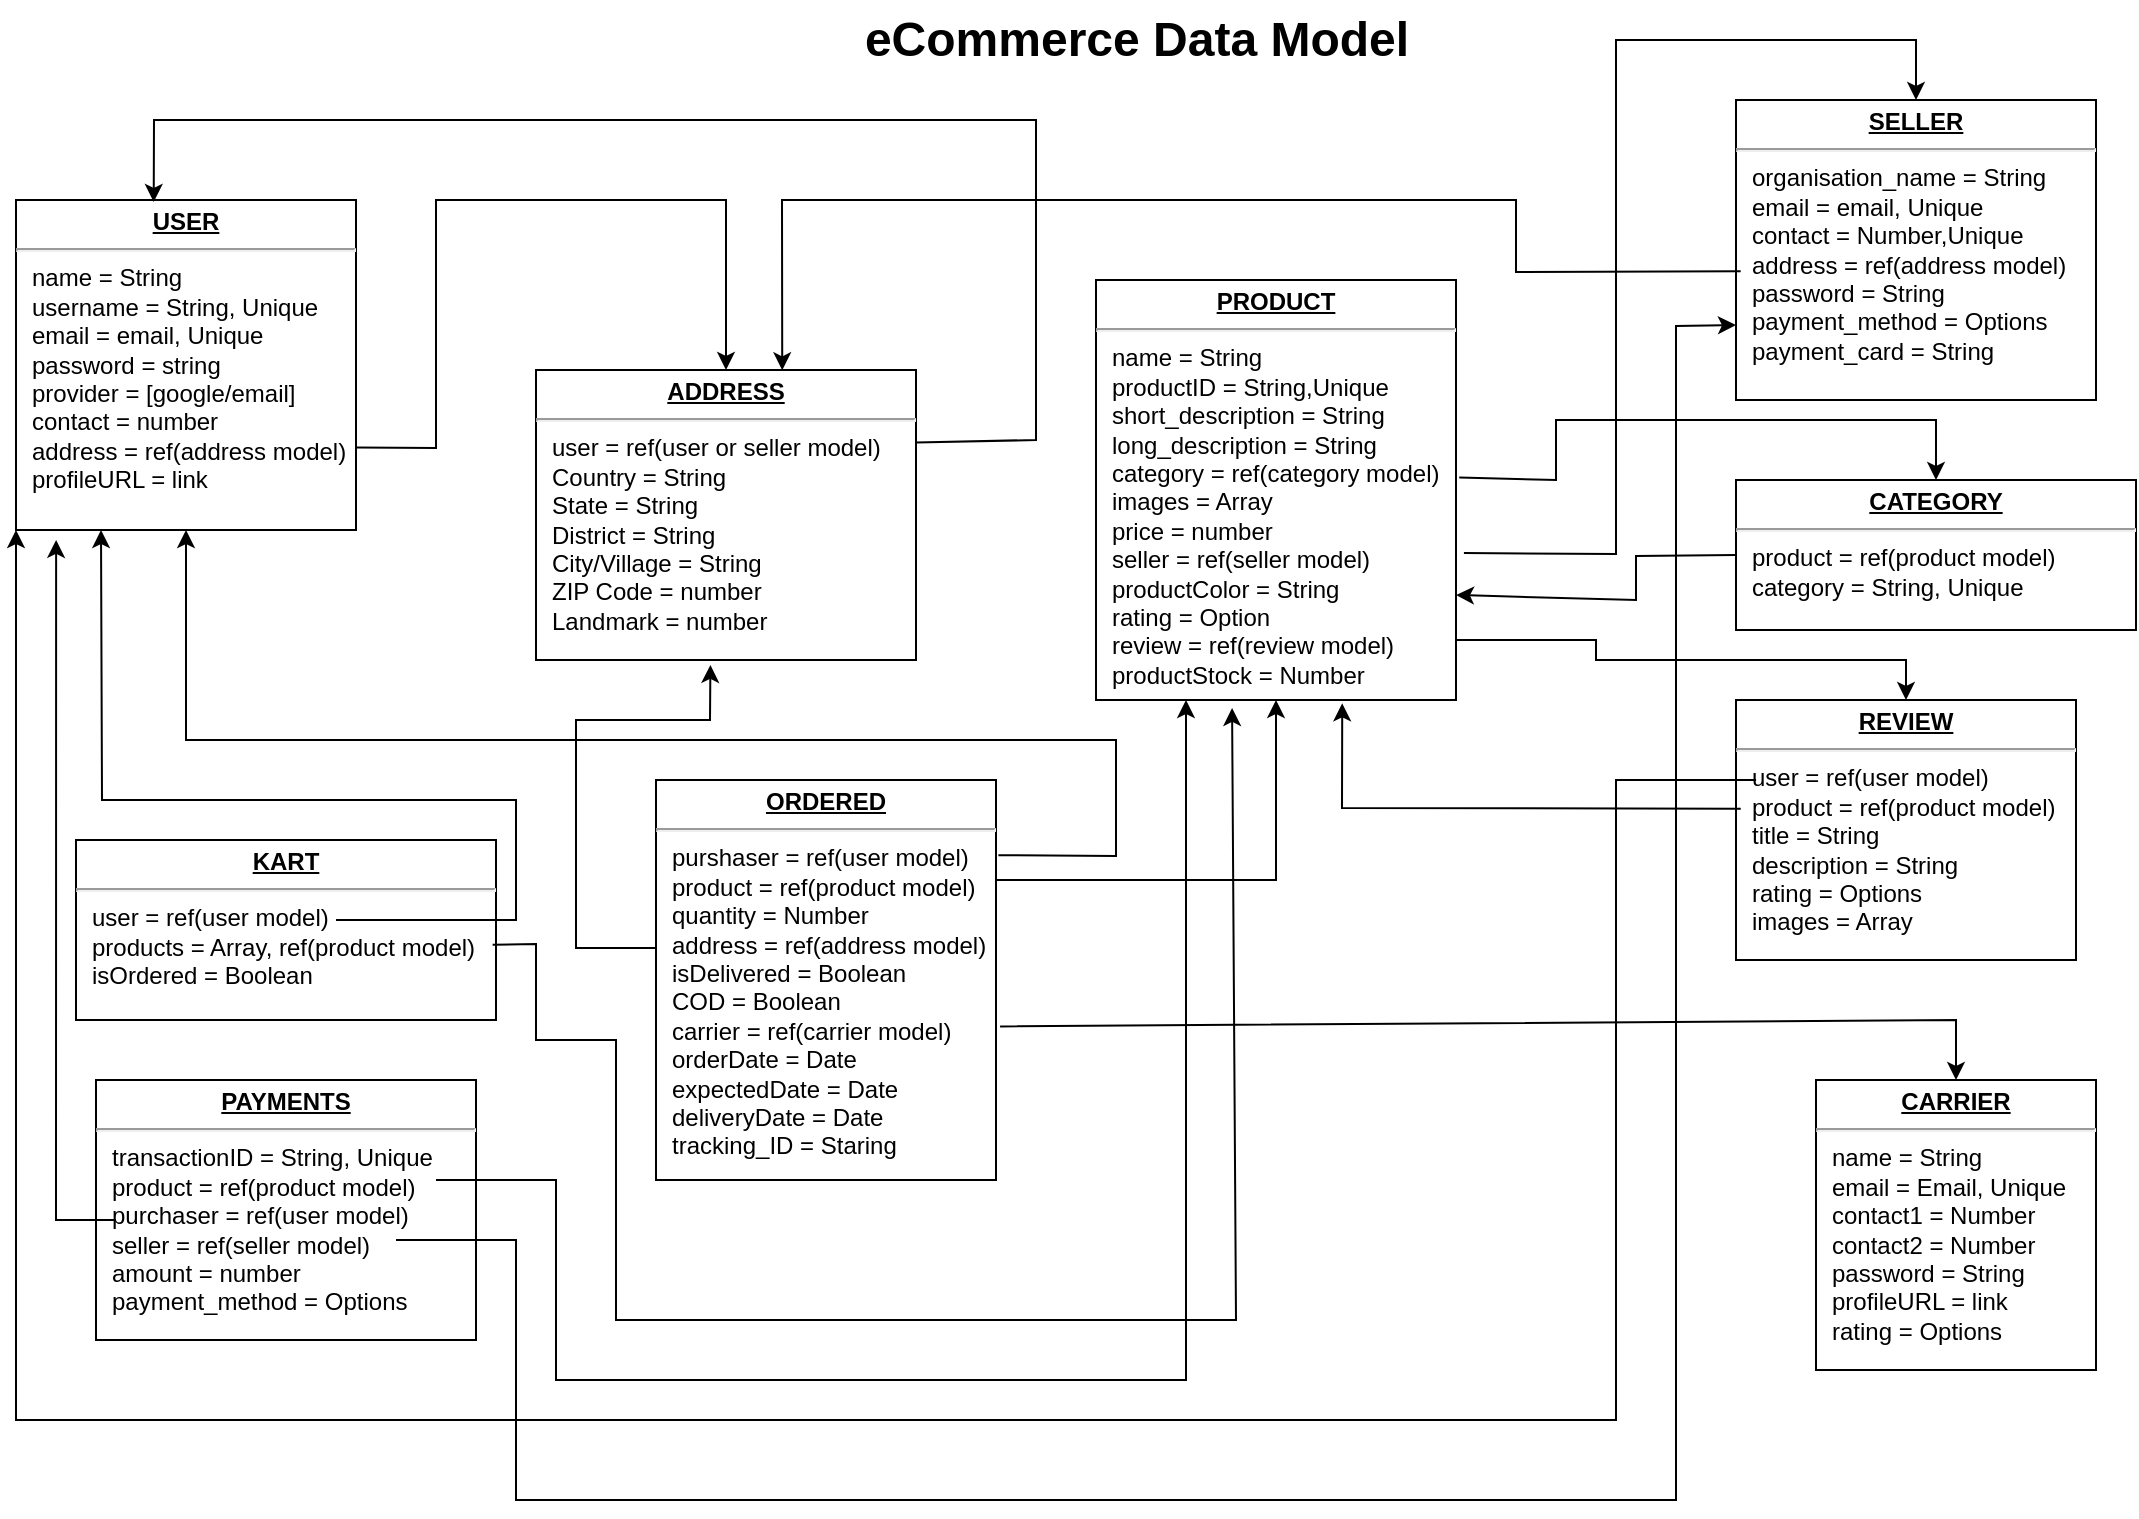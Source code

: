 <mxfile version="24.2.1" type="github">
  <diagram name="Page-1" id="a7904f86-f2b4-8e86-fa97-74104820619b">
    <mxGraphModel dx="1167" dy="624" grid="1" gridSize="10" guides="1" tooltips="1" connect="1" arrows="1" fold="1" page="1" pageScale="1" pageWidth="1100" pageHeight="850" background="none" math="0" shadow="0">
      <root>
        <mxCell id="0" />
        <mxCell id="1" parent="0" />
        <mxCell id="24794b860abc3c2d-1" value="&lt;p style=&quot;margin: 0px ; margin-top: 4px ; text-align: center ; text-decoration: underline&quot;&gt;&lt;b&gt;USER&lt;/b&gt;&lt;/p&gt;&lt;hr&gt;&lt;p style=&quot;margin: 0px ; margin-left: 8px&quot;&gt;name = String&lt;/p&gt;&lt;p style=&quot;margin: 0px ; margin-left: 8px&quot;&gt;username = String, Unique&lt;/p&gt;&lt;p style=&quot;margin: 0px ; margin-left: 8px&quot;&gt;email = email, Unique&lt;/p&gt;&lt;p style=&quot;margin: 0px ; margin-left: 8px&quot;&gt;password = string&lt;/p&gt;&lt;p style=&quot;margin: 0px ; margin-left: 8px&quot;&gt;provider = [google/email]&lt;br&gt;&lt;/p&gt;&lt;p style=&quot;margin: 0px ; margin-left: 8px&quot;&gt;contact = number&lt;/p&gt;&lt;p style=&quot;margin: 0px ; margin-left: 8px&quot;&gt;address = ref(address model)&lt;/p&gt;&lt;p style=&quot;margin: 0px ; margin-left: 8px&quot;&gt;profileURL = link&lt;/p&gt;&lt;p style=&quot;margin: 0px ; margin-left: 8px&quot;&gt;&lt;br&gt;&lt;/p&gt;&lt;p style=&quot;margin: 0px ; margin-left: 8px&quot;&gt;&lt;br&gt;&lt;/p&gt;" style="verticalAlign=top;align=left;overflow=fill;fontSize=12;fontFamily=Helvetica;html=1;rounded=0;shadow=0;comic=0;labelBackgroundColor=none;strokeWidth=1" parent="1" vertex="1">
          <mxGeometry x="10" y="120" width="170" height="165" as="geometry" />
        </mxCell>
        <mxCell id="24794b860abc3c2d-17" value="&lt;p style=&quot;margin: 0px ; margin-top: 4px ; text-align: center ; text-decoration: underline&quot;&gt;&lt;b&gt;ADDRESS&lt;/b&gt;&lt;/p&gt;&lt;hr&gt;&lt;p style=&quot;margin: 0px ; margin-left: 8px&quot;&gt;user = ref(user or seller model)&lt;/p&gt;&lt;p style=&quot;margin: 0px ; margin-left: 8px&quot;&gt;Country = String&lt;/p&gt;&lt;p style=&quot;margin: 0px ; margin-left: 8px&quot;&gt;State = String&lt;/p&gt;&lt;p style=&quot;margin: 0px ; margin-left: 8px&quot;&gt;District = String&lt;/p&gt;&lt;p style=&quot;margin: 0px ; margin-left: 8px&quot;&gt;City/Village = String&lt;/p&gt;&lt;p style=&quot;margin: 0px ; margin-left: 8px&quot;&gt;ZIP Code = number&lt;/p&gt;&lt;p style=&quot;margin: 0px ; margin-left: 8px&quot;&gt;Landmark = number&lt;/p&gt;&lt;p style=&quot;margin: 0px ; margin-left: 8px&quot;&gt;&lt;br&gt;&lt;/p&gt;" style="verticalAlign=top;align=left;overflow=fill;fontSize=12;fontFamily=Helvetica;html=1;rounded=0;shadow=0;comic=0;labelBackgroundColor=none;strokeWidth=1" parent="1" vertex="1">
          <mxGeometry x="270" y="205" width="190" height="145" as="geometry" />
        </mxCell>
        <mxCell id="24794b860abc3c2d-37" style="edgeStyle=orthogonalEdgeStyle;rounded=0;html=1;exitX=0;exitY=0.75;entryX=1;entryY=0.75;labelBackgroundColor=none;endArrow=none;endFill=0;endSize=8;fontFamily=Verdana;fontSize=12;align=left;" parent="1" target="24794b860abc3c2d-16" edge="1">
          <mxGeometry relative="1" as="geometry">
            <mxPoint x="220" y="595" as="sourcePoint" />
          </mxGeometry>
        </mxCell>
        <mxCell id="24794b860abc3c2d-38" style="edgeStyle=orthogonalEdgeStyle;rounded=0;html=1;exitX=0;exitY=0.5;entryX=1;entryY=0.5;labelBackgroundColor=none;endArrow=none;endFill=0;endSize=8;fontFamily=Verdana;fontSize=12;align=left;" parent="1" target="24794b860abc3c2d-16" edge="1">
          <mxGeometry relative="1" as="geometry">
            <mxPoint x="220" y="545" as="sourcePoint" />
          </mxGeometry>
        </mxCell>
        <mxCell id="24794b860abc3c2d-32" style="edgeStyle=orthogonalEdgeStyle;rounded=0;html=1;labelBackgroundColor=none;endArrow=none;endFill=0;endSize=8;fontFamily=Verdana;fontSize=12;align=left;exitX=1;exitY=0.5;" parent="1" source="24794b860abc3c2d-20" edge="1">
          <mxGeometry relative="1" as="geometry">
            <Array as="points">
              <mxPoint x="574" y="350" />
              <mxPoint x="574" y="476" />
            </Array>
            <mxPoint x="600" y="476" as="targetPoint" />
          </mxGeometry>
        </mxCell>
        <mxCell id="24794b860abc3c2d-33" style="edgeStyle=orthogonalEdgeStyle;rounded=0;html=1;exitX=1;exitY=0.5;entryX=0;entryY=0.75;labelBackgroundColor=none;endArrow=none;endFill=0;endSize=8;fontFamily=Verdana;fontSize=12;align=left;" parent="1" source="24794b860abc3c2d-21" edge="1">
          <mxGeometry relative="1" as="geometry">
            <Array as="points">
              <mxPoint x="575" y="555" />
              <mxPoint x="575" y="525" />
            </Array>
            <mxPoint x="600" y="525" as="targetPoint" />
          </mxGeometry>
        </mxCell>
        <mxCell id="24794b860abc3c2d-35" style="edgeStyle=orthogonalEdgeStyle;rounded=0;html=1;exitX=1;exitY=0.25;entryX=1;entryY=0.75;labelBackgroundColor=none;endArrow=none;endFill=0;endSize=8;fontFamily=Verdana;fontSize=12;align=left;" parent="1" target="24794b860abc3c2d-20" edge="1">
          <mxGeometry relative="1" as="geometry">
            <mxPoint x="550" y="510" as="sourcePoint" />
          </mxGeometry>
        </mxCell>
        <mxCell id="24794b860abc3c2d-47" style="edgeStyle=orthogonalEdgeStyle;rounded=0;html=1;exitX=0;exitY=0.25;entryX=1;entryY=0.75;labelBackgroundColor=none;endArrow=none;endFill=0;endSize=8;fontFamily=Verdana;fontSize=12;align=left;" parent="1" target="24794b860abc3c2d-18" edge="1">
          <mxGeometry relative="1" as="geometry">
            <mxPoint x="410" y="727.5" as="sourcePoint" />
          </mxGeometry>
        </mxCell>
        <mxCell id="24794b860abc3c2d-50" style="edgeStyle=orthogonalEdgeStyle;rounded=0;html=1;exitX=0;exitY=0.75;entryX=1.006;entryY=0.853;entryPerimeter=0;labelBackgroundColor=none;endArrow=none;endFill=0;endSize=8;fontFamily=Verdana;fontSize=12;align=left;" parent="1" target="24794b860abc3c2d-18" edge="1">
          <mxGeometry relative="1" as="geometry">
            <Array as="points">
              <mxPoint x="370" y="813" />
              <mxPoint x="370" y="615" />
            </Array>
            <mxPoint x="410" y="802.5" as="sourcePoint" />
          </mxGeometry>
        </mxCell>
        <mxCell id="24794b860abc3c2d-51" style="edgeStyle=orthogonalEdgeStyle;rounded=0;html=1;exitX=0;exitY=0.5;entryX=1;entryY=0.5;labelBackgroundColor=none;endArrow=none;endFill=0;endSize=8;fontFamily=Verdana;fontSize=12;align=left;" parent="1" target="24794b860abc3c2d-18" edge="1">
          <mxGeometry relative="1" as="geometry">
            <Array as="points">
              <mxPoint x="400" y="775" />
              <mxPoint x="400" y="545" />
            </Array>
            <mxPoint x="410" y="765" as="sourcePoint" />
          </mxGeometry>
        </mxCell>
        <mxCell id="24794b860abc3c2d-49" style="edgeStyle=orthogonalEdgeStyle;rounded=0;html=1;exitX=0;exitY=0.25;entryX=1;entryY=0.75;labelBackgroundColor=none;endArrow=none;endFill=0;endSize=8;fontFamily=Verdana;fontSize=12;align=left;" parent="1" target="24794b860abc3c2d-21" edge="1">
          <mxGeometry relative="1" as="geometry">
            <mxPoint x="600" y="702.5" as="sourcePoint" />
          </mxGeometry>
        </mxCell>
        <mxCell id="0Nts-k5CaeY8VRdiUJJG-1" value="" style="endArrow=classic;html=1;rounded=0;exitX=1;exitY=0.75;exitDx=0;exitDy=0;entryX=0.5;entryY=0;entryDx=0;entryDy=0;" edge="1" parent="1" source="24794b860abc3c2d-1" target="24794b860abc3c2d-17">
          <mxGeometry width="50" height="50" relative="1" as="geometry">
            <mxPoint x="370" y="290" as="sourcePoint" />
            <mxPoint x="340" y="120" as="targetPoint" />
            <Array as="points">
              <mxPoint x="220" y="244" />
              <mxPoint x="220" y="120" />
              <mxPoint x="365" y="120" />
            </Array>
          </mxGeometry>
        </mxCell>
        <mxCell id="0Nts-k5CaeY8VRdiUJJG-2" value="" style="endArrow=classic;html=1;rounded=0;exitX=1;exitY=0.25;exitDx=0;exitDy=0;entryX=0.405;entryY=0.006;entryDx=0;entryDy=0;entryPerimeter=0;" edge="1" parent="1" source="24794b860abc3c2d-17" target="24794b860abc3c2d-1">
          <mxGeometry width="50" height="50" relative="1" as="geometry">
            <mxPoint x="370" y="290" as="sourcePoint" />
            <mxPoint x="80" y="200" as="targetPoint" />
            <Array as="points">
              <mxPoint x="520" y="240" />
              <mxPoint x="520" y="80" />
              <mxPoint x="300" y="80" />
              <mxPoint x="79" y="80" />
            </Array>
          </mxGeometry>
        </mxCell>
        <mxCell id="0Nts-k5CaeY8VRdiUJJG-6" value="&lt;p style=&quot;margin: 0px ; margin-top: 4px ; text-align: center ; text-decoration: underline&quot;&gt;&lt;b&gt;PRODUCT&lt;/b&gt;&lt;/p&gt;&lt;hr&gt;&lt;p style=&quot;margin: 0px ; margin-left: 8px&quot;&gt;name = String&lt;/p&gt;&lt;p style=&quot;margin: 0px ; margin-left: 8px&quot;&gt;productID = String,Unique&lt;/p&gt;&lt;p style=&quot;margin: 0px ; margin-left: 8px&quot;&gt;short_description = String&lt;/p&gt;&lt;p style=&quot;margin: 0px ; margin-left: 8px&quot;&gt;long_description = String&lt;/p&gt;&lt;p style=&quot;margin: 0px ; margin-left: 8px&quot;&gt;category = ref(category model)&lt;/p&gt;&lt;p style=&quot;margin: 0px ; margin-left: 8px&quot;&gt;images = Array&lt;/p&gt;&lt;p style=&quot;margin: 0px ; margin-left: 8px&quot;&gt;price = number&lt;/p&gt;&lt;p style=&quot;margin: 0px ; margin-left: 8px&quot;&gt;seller = ref(seller model)&lt;/p&gt;&lt;p style=&quot;margin: 0px ; margin-left: 8px&quot;&gt;productColor = String&lt;/p&gt;&lt;p style=&quot;margin: 0px ; margin-left: 8px&quot;&gt;rating = Option&lt;/p&gt;&lt;p style=&quot;margin: 0px ; margin-left: 8px&quot;&gt;review = ref(review model)&lt;/p&gt;&lt;p style=&quot;margin: 0px ; margin-left: 8px&quot;&gt;productStock = Number&lt;/p&gt;" style="verticalAlign=top;align=left;overflow=fill;fontSize=12;fontFamily=Helvetica;html=1;rounded=0;shadow=0;comic=0;labelBackgroundColor=none;strokeWidth=1" vertex="1" parent="1">
          <mxGeometry x="550" y="160" width="180" height="210" as="geometry" />
        </mxCell>
        <mxCell id="0Nts-k5CaeY8VRdiUJJG-7" value="&lt;p style=&quot;margin: 0px ; margin-top: 4px ; text-align: center ; text-decoration: underline&quot;&gt;&lt;b&gt;CATEGORY&lt;/b&gt;&lt;/p&gt;&lt;hr&gt;&lt;p style=&quot;margin: 0px ; margin-left: 8px&quot;&gt;product = ref(product model)&lt;/p&gt;&lt;p style=&quot;margin: 0px ; margin-left: 8px&quot;&gt;category = String, Unique&lt;/p&gt;&lt;p style=&quot;margin: 0px ; margin-left: 8px&quot;&gt;&lt;br&gt;&lt;/p&gt;" style="verticalAlign=top;align=left;overflow=fill;fontSize=12;fontFamily=Helvetica;html=1;rounded=0;shadow=0;comic=0;labelBackgroundColor=none;strokeWidth=1" vertex="1" parent="1">
          <mxGeometry x="870" y="260" width="200" height="75" as="geometry" />
        </mxCell>
        <mxCell id="0Nts-k5CaeY8VRdiUJJG-8" value="&lt;p style=&quot;margin: 0px ; margin-top: 4px ; text-align: center ; text-decoration: underline&quot;&gt;&lt;b&gt;ORDERED&lt;/b&gt;&lt;/p&gt;&lt;hr&gt;&lt;p style=&quot;margin: 0px ; margin-left: 8px&quot;&gt;purshaser = ref(user model)&lt;/p&gt;&lt;p style=&quot;margin: 0px ; margin-left: 8px&quot;&gt;product = ref(product model)&lt;/p&gt;&lt;p style=&quot;margin: 0px ; margin-left: 8px&quot;&gt;quantity = Number&lt;/p&gt;&lt;p style=&quot;margin: 0px ; margin-left: 8px&quot;&gt;address = ref(address model)&lt;/p&gt;&lt;p style=&quot;margin: 0px ; margin-left: 8px&quot;&gt;isDelivered = Boolean&amp;nbsp;&lt;/p&gt;&lt;p style=&quot;margin: 0px ; margin-left: 8px&quot;&gt;COD = Boolean&lt;/p&gt;&lt;p style=&quot;margin: 0px ; margin-left: 8px&quot;&gt;carrier = ref(carrier model)&lt;/p&gt;&lt;p style=&quot;margin: 0px ; margin-left: 8px&quot;&gt;orderDate = Date&lt;/p&gt;&lt;p style=&quot;margin: 0px ; margin-left: 8px&quot;&gt;expectedDate = Date&lt;/p&gt;&lt;p style=&quot;margin: 0px ; margin-left: 8px&quot;&gt;deliveryDate = Date&lt;/p&gt;&lt;p style=&quot;margin: 0px ; margin-left: 8px&quot;&gt;tracking_ID = Staring&lt;/p&gt;" style="verticalAlign=top;align=left;overflow=fill;fontSize=12;fontFamily=Helvetica;html=1;rounded=0;shadow=0;comic=0;labelBackgroundColor=none;strokeWidth=1" vertex="1" parent="1">
          <mxGeometry x="330" y="410" width="170" height="200" as="geometry" />
        </mxCell>
        <mxCell id="0Nts-k5CaeY8VRdiUJJG-9" value="&lt;p style=&quot;margin: 0px ; margin-top: 4px ; text-align: center ; text-decoration: underline&quot;&gt;&lt;b&gt;KART&lt;/b&gt;&lt;/p&gt;&lt;hr&gt;&lt;p style=&quot;margin: 0px ; margin-left: 8px&quot;&gt;user = ref(user model)&lt;/p&gt;&lt;p style=&quot;margin: 0px ; margin-left: 8px&quot;&gt;products = Array, ref(product model)&lt;/p&gt;&lt;p style=&quot;margin: 0px ; margin-left: 8px&quot;&gt;isOrdered = Boolean&lt;/p&gt;&lt;p style=&quot;margin: 0px ; margin-left: 8px&quot;&gt;&lt;br&gt;&lt;/p&gt;" style="verticalAlign=top;align=left;overflow=fill;fontSize=12;fontFamily=Helvetica;html=1;rounded=0;shadow=0;comic=0;labelBackgroundColor=none;strokeWidth=1" vertex="1" parent="1">
          <mxGeometry x="40" y="440" width="210" height="90" as="geometry" />
        </mxCell>
        <mxCell id="0Nts-k5CaeY8VRdiUJJG-10" value="&lt;p style=&quot;margin: 0px ; margin-top: 4px ; text-align: center ; text-decoration: underline&quot;&gt;&lt;b&gt;SELLER&lt;/b&gt;&lt;/p&gt;&lt;hr&gt;&lt;p style=&quot;margin: 0px ; margin-left: 8px&quot;&gt;organisation_name = String&lt;/p&gt;&lt;p style=&quot;margin: 0px ; margin-left: 8px&quot;&gt;email = email, Unique&lt;/p&gt;&lt;p style=&quot;margin: 0px ; margin-left: 8px&quot;&gt;contact = Number,Unique&lt;/p&gt;&lt;p style=&quot;margin: 0px ; margin-left: 8px&quot;&gt;address = ref(address model)&lt;/p&gt;&lt;p style=&quot;margin: 0px ; margin-left: 8px&quot;&gt;password = String&lt;/p&gt;&lt;p style=&quot;margin: 0px ; margin-left: 8px&quot;&gt;payment_method = Options&lt;/p&gt;&lt;p style=&quot;margin: 0px ; margin-left: 8px&quot;&gt;payment_card = String&lt;/p&gt;" style="verticalAlign=top;align=left;overflow=fill;fontSize=12;fontFamily=Helvetica;html=1;rounded=0;shadow=0;comic=0;labelBackgroundColor=none;strokeWidth=1" vertex="1" parent="1">
          <mxGeometry x="870" y="70" width="180" height="150" as="geometry" />
        </mxCell>
        <mxCell id="0Nts-k5CaeY8VRdiUJJG-11" value="&lt;p style=&quot;margin: 0px ; margin-top: 4px ; text-align: center ; text-decoration: underline&quot;&gt;&lt;b&gt;REVIEW&lt;/b&gt;&lt;/p&gt;&lt;hr&gt;&lt;p style=&quot;margin: 0px ; margin-left: 8px&quot;&gt;user = ref(user model)&lt;/p&gt;&lt;p style=&quot;margin: 0px ; margin-left: 8px&quot;&gt;product = ref(product model)&lt;/p&gt;&lt;p style=&quot;margin: 0px ; margin-left: 8px&quot;&gt;title = String&lt;/p&gt;&lt;p style=&quot;margin: 0px ; margin-left: 8px&quot;&gt;description = String&lt;/p&gt;&lt;p style=&quot;margin: 0px ; margin-left: 8px&quot;&gt;rating = Options&lt;/p&gt;&lt;p style=&quot;margin: 0px ; margin-left: 8px&quot;&gt;images = Array&lt;/p&gt;" style="verticalAlign=top;align=left;overflow=fill;fontSize=12;fontFamily=Helvetica;html=1;rounded=0;shadow=0;comic=0;labelBackgroundColor=none;strokeWidth=1" vertex="1" parent="1">
          <mxGeometry x="870" y="370" width="170" height="130" as="geometry" />
        </mxCell>
        <mxCell id="0Nts-k5CaeY8VRdiUJJG-12" value="&lt;p style=&quot;margin: 0px ; margin-top: 4px ; text-align: center ; text-decoration: underline&quot;&gt;&lt;b&gt;PAYMENTS&lt;/b&gt;&lt;/p&gt;&lt;hr&gt;&lt;p style=&quot;margin: 0px ; margin-left: 8px&quot;&gt;transactionID = String, Unique&lt;/p&gt;&lt;p style=&quot;margin: 0px ; margin-left: 8px&quot;&gt;product = ref(product model)&lt;/p&gt;&lt;p style=&quot;margin: 0px ; margin-left: 8px&quot;&gt;purchaser = ref(user model)&lt;/p&gt;&lt;p style=&quot;margin: 0px ; margin-left: 8px&quot;&gt;seller = ref(seller model)&lt;/p&gt;&lt;p style=&quot;margin: 0px ; margin-left: 8px&quot;&gt;amount = number&lt;/p&gt;&lt;p style=&quot;margin: 0px ; margin-left: 8px&quot;&gt;payment_method = Options&lt;/p&gt;&lt;p style=&quot;margin: 0px ; margin-left: 8px&quot;&gt;&lt;br&gt;&lt;/p&gt;" style="verticalAlign=top;align=left;overflow=fill;fontSize=12;fontFamily=Helvetica;html=1;rounded=0;shadow=0;comic=0;labelBackgroundColor=none;strokeWidth=1" vertex="1" parent="1">
          <mxGeometry x="50" y="560" width="190" height="130" as="geometry" />
        </mxCell>
        <mxCell id="0Nts-k5CaeY8VRdiUJJG-13" value="&lt;p style=&quot;margin: 0px ; margin-top: 4px ; text-align: center ; text-decoration: underline&quot;&gt;&lt;b&gt;CARRIER&lt;/b&gt;&lt;/p&gt;&lt;hr&gt;&lt;p style=&quot;margin: 0px ; margin-left: 8px&quot;&gt;name = String&lt;/p&gt;&lt;p style=&quot;margin: 0px ; margin-left: 8px&quot;&gt;email = Email, Unique&lt;/p&gt;&lt;p style=&quot;margin: 0px ; margin-left: 8px&quot;&gt;contact1 = Number&lt;/p&gt;&lt;p style=&quot;margin: 0px ; margin-left: 8px&quot;&gt;contact2 = Number&lt;/p&gt;&lt;p style=&quot;margin: 0px ; margin-left: 8px&quot;&gt;password = String&lt;/p&gt;&lt;p style=&quot;margin: 0px ; margin-left: 8px&quot;&gt;profileURL = link&lt;/p&gt;&lt;p style=&quot;margin: 0px ; margin-left: 8px&quot;&gt;rating = Options&lt;/p&gt;&lt;p style=&quot;margin: 0px ; margin-left: 8px&quot;&gt;&lt;br&gt;&lt;/p&gt;" style="verticalAlign=top;align=left;overflow=fill;fontSize=12;fontFamily=Helvetica;html=1;rounded=0;shadow=0;comic=0;labelBackgroundColor=none;strokeWidth=1" vertex="1" parent="1">
          <mxGeometry x="910" y="560" width="140" height="145" as="geometry" />
        </mxCell>
        <mxCell id="0Nts-k5CaeY8VRdiUJJG-14" value="" style="endArrow=classic;html=1;rounded=0;exitX=1.022;exitY=0.65;exitDx=0;exitDy=0;exitPerimeter=0;entryX=0.5;entryY=0;entryDx=0;entryDy=0;" edge="1" parent="1" source="0Nts-k5CaeY8VRdiUJJG-6" target="0Nts-k5CaeY8VRdiUJJG-10">
          <mxGeometry width="50" height="50" relative="1" as="geometry">
            <mxPoint x="550" y="310" as="sourcePoint" />
            <mxPoint x="600" y="260" as="targetPoint" />
            <Array as="points">
              <mxPoint x="810" y="297" />
              <mxPoint x="810" y="40" />
              <mxPoint x="960" y="40" />
            </Array>
          </mxGeometry>
        </mxCell>
        <mxCell id="0Nts-k5CaeY8VRdiUJJG-15" value="" style="endArrow=classic;html=1;rounded=0;entryX=0.5;entryY=0;entryDx=0;entryDy=0;" edge="1" parent="1" target="0Nts-k5CaeY8VRdiUJJG-11">
          <mxGeometry width="50" height="50" relative="1" as="geometry">
            <mxPoint x="730" y="340" as="sourcePoint" />
            <mxPoint x="790" y="290" as="targetPoint" />
            <Array as="points">
              <mxPoint x="800" y="340" />
              <mxPoint x="800" y="350" />
              <mxPoint x="955" y="350" />
            </Array>
          </mxGeometry>
        </mxCell>
        <mxCell id="0Nts-k5CaeY8VRdiUJJG-16" value="" style="endArrow=classic;html=1;rounded=0;exitX=1.009;exitY=0.47;exitDx=0;exitDy=0;entryX=0.5;entryY=0;entryDx=0;entryDy=0;exitPerimeter=0;" edge="1" parent="1" source="0Nts-k5CaeY8VRdiUJJG-6" target="0Nts-k5CaeY8VRdiUJJG-7">
          <mxGeometry width="50" height="50" relative="1" as="geometry">
            <mxPoint x="740" y="340" as="sourcePoint" />
            <mxPoint x="790" y="290" as="targetPoint" />
            <Array as="points">
              <mxPoint x="780" y="260" />
              <mxPoint x="780" y="230" />
              <mxPoint x="970" y="230" />
            </Array>
          </mxGeometry>
        </mxCell>
        <mxCell id="0Nts-k5CaeY8VRdiUJJG-17" value="" style="endArrow=classic;html=1;rounded=0;entryX=0.5;entryY=1;entryDx=0;entryDy=0;exitX=1.007;exitY=0.188;exitDx=0;exitDy=0;exitPerimeter=0;" edge="1" parent="1" source="0Nts-k5CaeY8VRdiUJJG-8" target="24794b860abc3c2d-1">
          <mxGeometry width="50" height="50" relative="1" as="geometry">
            <mxPoint x="500" y="450" as="sourcePoint" />
            <mxPoint x="540" y="310" as="targetPoint" />
            <Array as="points">
              <mxPoint x="560" y="448" />
              <mxPoint x="560" y="390" />
              <mxPoint x="95" y="390" />
            </Array>
          </mxGeometry>
        </mxCell>
        <mxCell id="0Nts-k5CaeY8VRdiUJJG-18" value="" style="endArrow=classic;html=1;rounded=0;exitX=1;exitY=0.25;exitDx=0;exitDy=0;entryX=0.5;entryY=1;entryDx=0;entryDy=0;" edge="1" parent="1" source="0Nts-k5CaeY8VRdiUJJG-8" target="0Nts-k5CaeY8VRdiUJJG-6">
          <mxGeometry width="50" height="50" relative="1" as="geometry">
            <mxPoint x="490" y="360" as="sourcePoint" />
            <mxPoint x="540" y="310" as="targetPoint" />
            <Array as="points">
              <mxPoint x="640" y="460" />
            </Array>
          </mxGeometry>
        </mxCell>
        <mxCell id="0Nts-k5CaeY8VRdiUJJG-19" value="" style="endArrow=classic;html=1;rounded=0;exitX=0;exitY=0.42;exitDx=0;exitDy=0;exitPerimeter=0;entryX=0.459;entryY=1.017;entryDx=0;entryDy=0;entryPerimeter=0;" edge="1" parent="1" source="0Nts-k5CaeY8VRdiUJJG-8" target="24794b860abc3c2d-17">
          <mxGeometry width="50" height="50" relative="1" as="geometry">
            <mxPoint x="490" y="410" as="sourcePoint" />
            <mxPoint x="540" y="360" as="targetPoint" />
            <Array as="points">
              <mxPoint x="290" y="494" />
              <mxPoint x="290" y="380" />
              <mxPoint x="357" y="380" />
            </Array>
          </mxGeometry>
        </mxCell>
        <mxCell id="0Nts-k5CaeY8VRdiUJJG-20" value="" style="endArrow=classic;html=1;rounded=0;exitX=1.012;exitY=0.616;exitDx=0;exitDy=0;exitPerimeter=0;entryX=0.5;entryY=0;entryDx=0;entryDy=0;" edge="1" parent="1" source="0Nts-k5CaeY8VRdiUJJG-8" target="0Nts-k5CaeY8VRdiUJJG-13">
          <mxGeometry width="50" height="50" relative="1" as="geometry">
            <mxPoint x="600" y="460" as="sourcePoint" />
            <mxPoint x="650" y="410" as="targetPoint" />
            <Array as="points">
              <mxPoint x="980" y="530" />
            </Array>
          </mxGeometry>
        </mxCell>
        <mxCell id="0Nts-k5CaeY8VRdiUJJG-21" value="" style="endArrow=classic;html=1;rounded=0;exitX=0.619;exitY=0.444;exitDx=0;exitDy=0;exitPerimeter=0;entryX=0.25;entryY=1;entryDx=0;entryDy=0;" edge="1" parent="1" source="0Nts-k5CaeY8VRdiUJJG-9" target="24794b860abc3c2d-1">
          <mxGeometry width="50" height="50" relative="1" as="geometry">
            <mxPoint x="360" y="470" as="sourcePoint" />
            <mxPoint x="410" y="420" as="targetPoint" />
            <Array as="points">
              <mxPoint x="260" y="480" />
              <mxPoint x="260" y="420" />
              <mxPoint x="53" y="420" />
            </Array>
          </mxGeometry>
        </mxCell>
        <mxCell id="0Nts-k5CaeY8VRdiUJJG-22" value="" style="endArrow=classic;html=1;rounded=0;exitX=0.992;exitY=0.582;exitDx=0;exitDy=0;exitPerimeter=0;entryX=0.378;entryY=1.019;entryDx=0;entryDy=0;entryPerimeter=0;" edge="1" parent="1" source="0Nts-k5CaeY8VRdiUJJG-9" target="0Nts-k5CaeY8VRdiUJJG-6">
          <mxGeometry width="50" height="50" relative="1" as="geometry">
            <mxPoint x="360" y="470" as="sourcePoint" />
            <mxPoint x="410" y="420" as="targetPoint" />
            <Array as="points">
              <mxPoint x="270" y="492" />
              <mxPoint x="270" y="540" />
              <mxPoint x="310" y="540" />
              <mxPoint x="310" y="680" />
              <mxPoint x="620" y="680" />
            </Array>
          </mxGeometry>
        </mxCell>
        <mxCell id="0Nts-k5CaeY8VRdiUJJG-23" value="" style="endArrow=classic;html=1;rounded=0;exitX=0.014;exitY=0.418;exitDx=0;exitDy=0;exitPerimeter=0;entryX=0.684;entryY=1.008;entryDx=0;entryDy=0;entryPerimeter=0;" edge="1" parent="1" source="0Nts-k5CaeY8VRdiUJJG-11" target="0Nts-k5CaeY8VRdiUJJG-6">
          <mxGeometry width="50" height="50" relative="1" as="geometry">
            <mxPoint x="500" y="380" as="sourcePoint" />
            <mxPoint x="550" y="330" as="targetPoint" />
            <Array as="points">
              <mxPoint x="673" y="424" />
            </Array>
          </mxGeometry>
        </mxCell>
        <mxCell id="0Nts-k5CaeY8VRdiUJJG-24" value="" style="endArrow=classic;html=1;rounded=0;exitX=0;exitY=0.5;exitDx=0;exitDy=0;entryX=1;entryY=0.75;entryDx=0;entryDy=0;" edge="1" parent="1" source="0Nts-k5CaeY8VRdiUJJG-7" target="0Nts-k5CaeY8VRdiUJJG-6">
          <mxGeometry width="50" height="50" relative="1" as="geometry">
            <mxPoint x="500" y="380" as="sourcePoint" />
            <mxPoint x="550" y="330" as="targetPoint" />
            <Array as="points">
              <mxPoint x="820" y="298" />
              <mxPoint x="820" y="320" />
            </Array>
          </mxGeometry>
        </mxCell>
        <mxCell id="0Nts-k5CaeY8VRdiUJJG-25" value="" style="endArrow=classic;html=1;rounded=0;exitX=0.059;exitY=0.308;exitDx=0;exitDy=0;exitPerimeter=0;entryX=0;entryY=1;entryDx=0;entryDy=0;" edge="1" parent="1" source="0Nts-k5CaeY8VRdiUJJG-11" target="24794b860abc3c2d-1">
          <mxGeometry width="50" height="50" relative="1" as="geometry">
            <mxPoint x="500" y="530" as="sourcePoint" />
            <mxPoint x="550" y="480" as="targetPoint" />
            <Array as="points">
              <mxPoint x="810" y="410" />
              <mxPoint x="810" y="730" />
              <mxPoint x="10" y="730" />
            </Array>
          </mxGeometry>
        </mxCell>
        <mxCell id="0Nts-k5CaeY8VRdiUJJG-26" value="" style="endArrow=classic;html=1;rounded=0;exitX=0.013;exitY=0.571;exitDx=0;exitDy=0;exitPerimeter=0;entryX=0.648;entryY=0.001;entryDx=0;entryDy=0;entryPerimeter=0;" edge="1" parent="1" source="0Nts-k5CaeY8VRdiUJJG-10" target="24794b860abc3c2d-17">
          <mxGeometry width="50" height="50" relative="1" as="geometry">
            <mxPoint x="500" y="300" as="sourcePoint" />
            <mxPoint x="550" y="250" as="targetPoint" />
            <Array as="points">
              <mxPoint x="760" y="156" />
              <mxPoint x="760" y="120" />
              <mxPoint x="393" y="120" />
            </Array>
          </mxGeometry>
        </mxCell>
        <mxCell id="0Nts-k5CaeY8VRdiUJJG-27" value="" style="endArrow=classic;html=1;rounded=0;entryX=0.118;entryY=1.03;entryDx=0;entryDy=0;entryPerimeter=0;" edge="1" parent="1" target="24794b860abc3c2d-1">
          <mxGeometry width="50" height="50" relative="1" as="geometry">
            <mxPoint x="60" y="630" as="sourcePoint" />
            <mxPoint x="550" y="510" as="targetPoint" />
            <Array as="points">
              <mxPoint x="30" y="630" />
            </Array>
          </mxGeometry>
        </mxCell>
        <mxCell id="0Nts-k5CaeY8VRdiUJJG-28" value="" style="endArrow=classic;html=1;rounded=0;entryX=0.25;entryY=1;entryDx=0;entryDy=0;" edge="1" parent="1" target="0Nts-k5CaeY8VRdiUJJG-6">
          <mxGeometry width="50" height="50" relative="1" as="geometry">
            <mxPoint x="220" y="610" as="sourcePoint" />
            <mxPoint x="550" y="510" as="targetPoint" />
            <Array as="points">
              <mxPoint x="280" y="610" />
              <mxPoint x="280" y="710" />
              <mxPoint x="595" y="710" />
            </Array>
          </mxGeometry>
        </mxCell>
        <mxCell id="0Nts-k5CaeY8VRdiUJJG-29" value="" style="endArrow=classic;html=1;rounded=0;entryX=0;entryY=0.75;entryDx=0;entryDy=0;" edge="1" parent="1" target="0Nts-k5CaeY8VRdiUJJG-10">
          <mxGeometry width="50" height="50" relative="1" as="geometry">
            <mxPoint x="200" y="640" as="sourcePoint" />
            <mxPoint x="550" y="510" as="targetPoint" />
            <Array as="points">
              <mxPoint x="260" y="640" />
              <mxPoint x="260" y="770" />
              <mxPoint x="840" y="770" />
              <mxPoint x="840" y="320" />
              <mxPoint x="840" y="183" />
            </Array>
          </mxGeometry>
        </mxCell>
        <mxCell id="0Nts-k5CaeY8VRdiUJJG-30" value="eCommerce Data Model" style="text;strokeColor=none;fillColor=none;html=1;fontSize=24;fontStyle=1;verticalAlign=middle;align=center;" vertex="1" parent="1">
          <mxGeometry x="520" y="20" width="100" height="40" as="geometry" />
        </mxCell>
      </root>
    </mxGraphModel>
  </diagram>
</mxfile>
